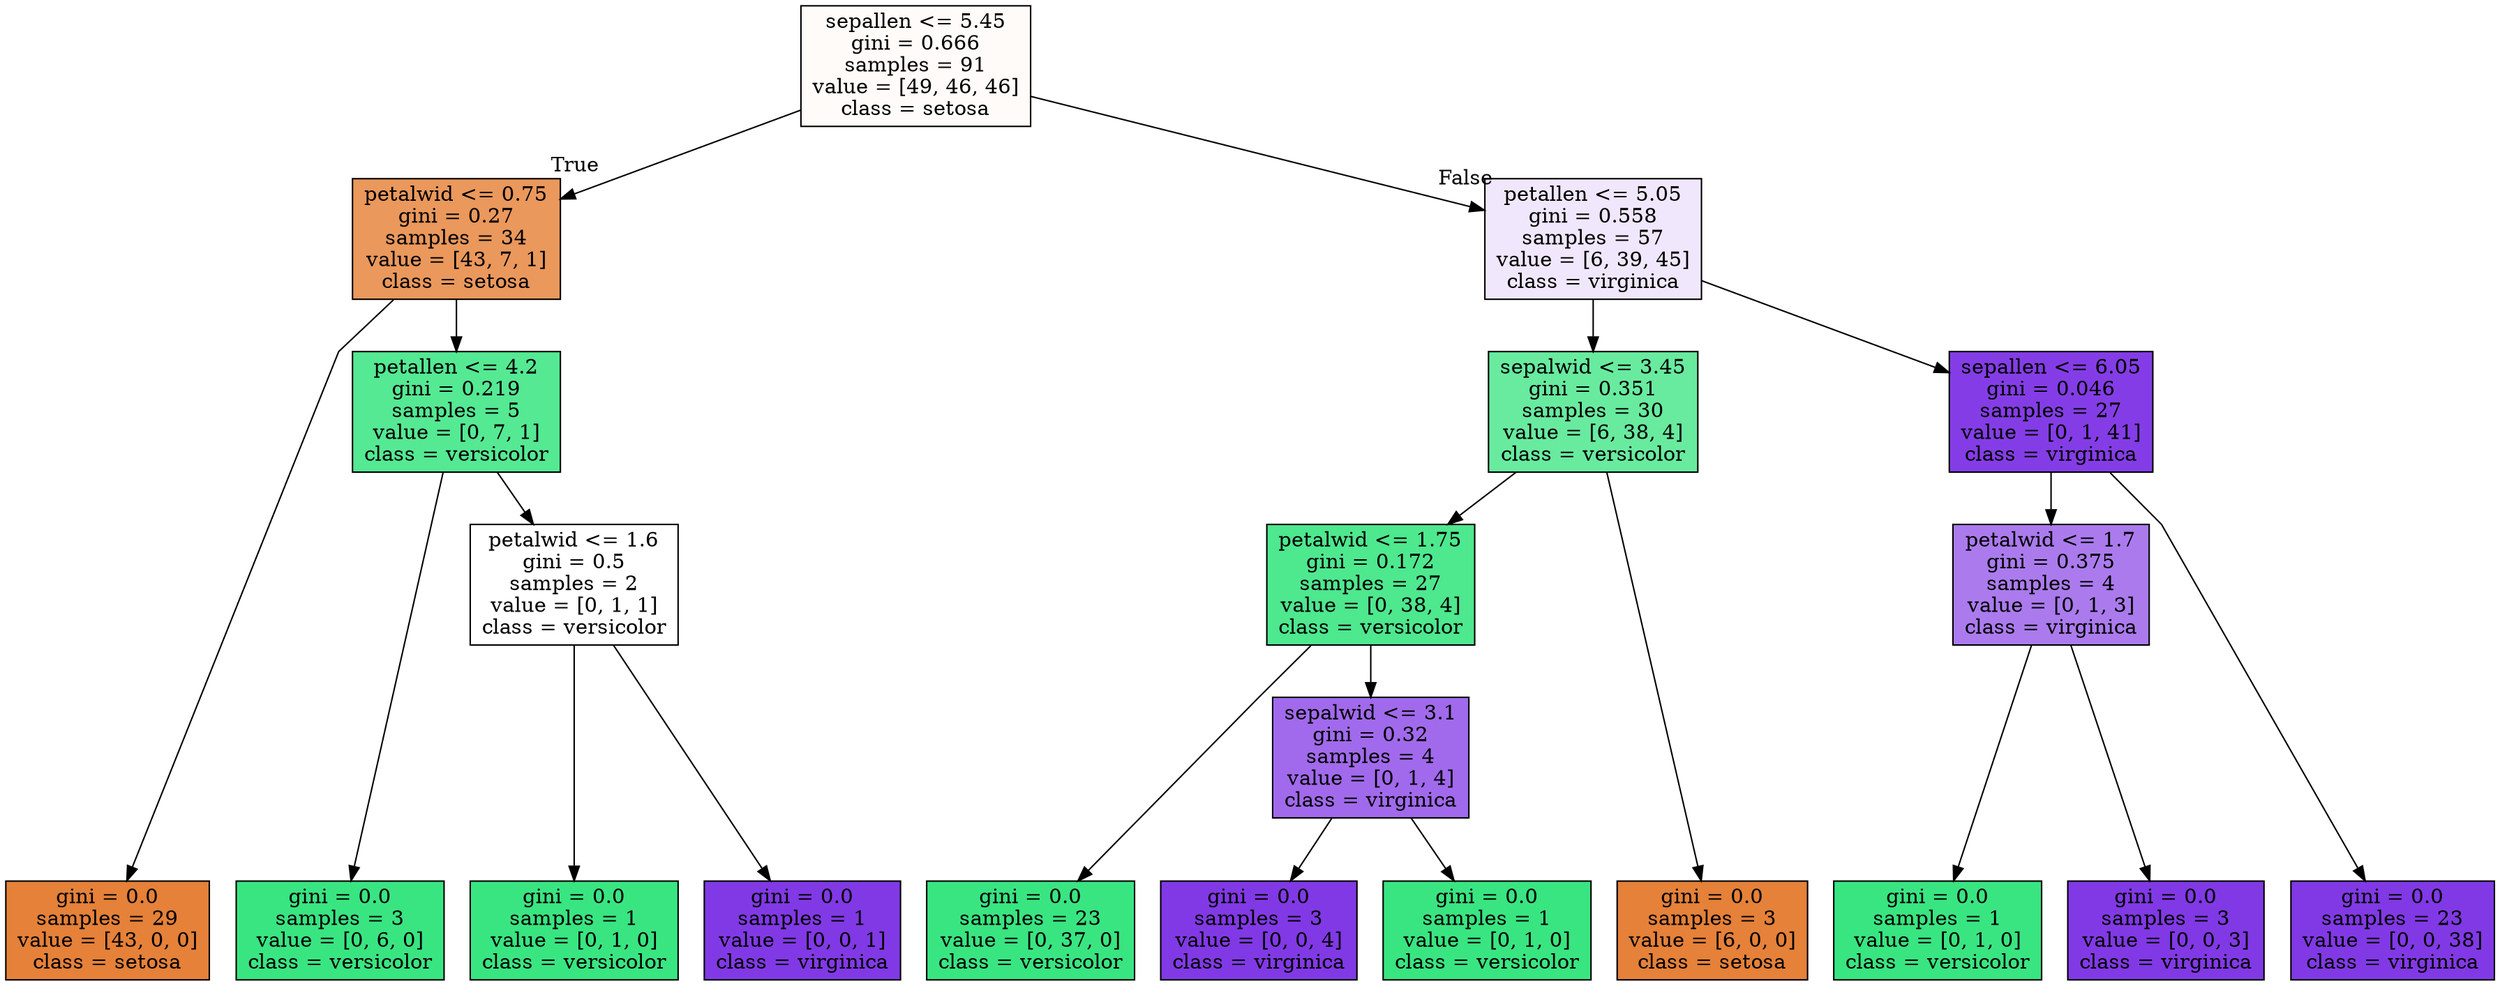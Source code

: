 digraph Tree {
node [shape=box, style="filled", color="black"] ;
graph [ranksep=equally, splines=polyline] ;
0 [label="sepallen <= 5.45\ngini = 0.666\nsamples = 91\nvalue = [49, 46, 46]\nclass = setosa", fillcolor="#e5813908"] ;
1 [label="petalwid <= 0.75\ngini = 0.27\nsamples = 34\nvalue = [43, 7, 1]\nclass = setosa", fillcolor="#e58139d1"] ;
0 -> 1 [labeldistance=2.5, labelangle=45, headlabel="True"] ;
2 [label="gini = 0.0\nsamples = 29\nvalue = [43, 0, 0]\nclass = setosa", fillcolor="#e58139ff"] ;
1 -> 2 ;
3 [label="petallen <= 4.2\ngini = 0.219\nsamples = 5\nvalue = [0, 7, 1]\nclass = versicolor", fillcolor="#39e581db"] ;
1 -> 3 ;
4 [label="gini = 0.0\nsamples = 3\nvalue = [0, 6, 0]\nclass = versicolor", fillcolor="#39e581ff"] ;
3 -> 4 ;
5 [label="petalwid <= 1.6\ngini = 0.5\nsamples = 2\nvalue = [0, 1, 1]\nclass = versicolor", fillcolor="#39e58100"] ;
3 -> 5 ;
6 [label="gini = 0.0\nsamples = 1\nvalue = [0, 1, 0]\nclass = versicolor", fillcolor="#39e581ff"] ;
5 -> 6 ;
7 [label="gini = 0.0\nsamples = 1\nvalue = [0, 0, 1]\nclass = virginica", fillcolor="#8139e5ff"] ;
5 -> 7 ;
8 [label="petallen <= 5.05\ngini = 0.558\nsamples = 57\nvalue = [6, 39, 45]\nclass = virginica", fillcolor="#8139e51e"] ;
0 -> 8 [labeldistance=2.5, labelangle=-45, headlabel="False"] ;
9 [label="sepalwid <= 3.45\ngini = 0.351\nsamples = 30\nvalue = [6, 38, 4]\nclass = versicolor", fillcolor="#39e581c2"] ;
8 -> 9 ;
10 [label="petalwid <= 1.75\ngini = 0.172\nsamples = 27\nvalue = [0, 38, 4]\nclass = versicolor", fillcolor="#39e581e4"] ;
9 -> 10 ;
11 [label="gini = 0.0\nsamples = 23\nvalue = [0, 37, 0]\nclass = versicolor", fillcolor="#39e581ff"] ;
10 -> 11 ;
12 [label="sepalwid <= 3.1\ngini = 0.32\nsamples = 4\nvalue = [0, 1, 4]\nclass = virginica", fillcolor="#8139e5bf"] ;
10 -> 12 ;
13 [label="gini = 0.0\nsamples = 3\nvalue = [0, 0, 4]\nclass = virginica", fillcolor="#8139e5ff"] ;
12 -> 13 ;
14 [label="gini = 0.0\nsamples = 1\nvalue = [0, 1, 0]\nclass = versicolor", fillcolor="#39e581ff"] ;
12 -> 14 ;
15 [label="gini = 0.0\nsamples = 3\nvalue = [6, 0, 0]\nclass = setosa", fillcolor="#e58139ff"] ;
9 -> 15 ;
16 [label="sepallen <= 6.05\ngini = 0.046\nsamples = 27\nvalue = [0, 1, 41]\nclass = virginica", fillcolor="#8139e5f9"] ;
8 -> 16 ;
17 [label="petalwid <= 1.7\ngini = 0.375\nsamples = 4\nvalue = [0, 1, 3]\nclass = virginica", fillcolor="#8139e5aa"] ;
16 -> 17 ;
18 [label="gini = 0.0\nsamples = 1\nvalue = [0, 1, 0]\nclass = versicolor", fillcolor="#39e581ff"] ;
17 -> 18 ;
19 [label="gini = 0.0\nsamples = 3\nvalue = [0, 0, 3]\nclass = virginica", fillcolor="#8139e5ff"] ;
17 -> 19 ;
20 [label="gini = 0.0\nsamples = 23\nvalue = [0, 0, 38]\nclass = virginica", fillcolor="#8139e5ff"] ;
16 -> 20 ;
{rank=same ; 0} ;
{rank=same ; 1; 8} ;
{rank=same ; 3; 9; 16} ;
{rank=same ; 5; 10; 17} ;
{rank=same ; 12} ;
{rank=same ; 2; 4; 6; 7; 11; 13; 14; 15; 18; 19; 20} ;
}